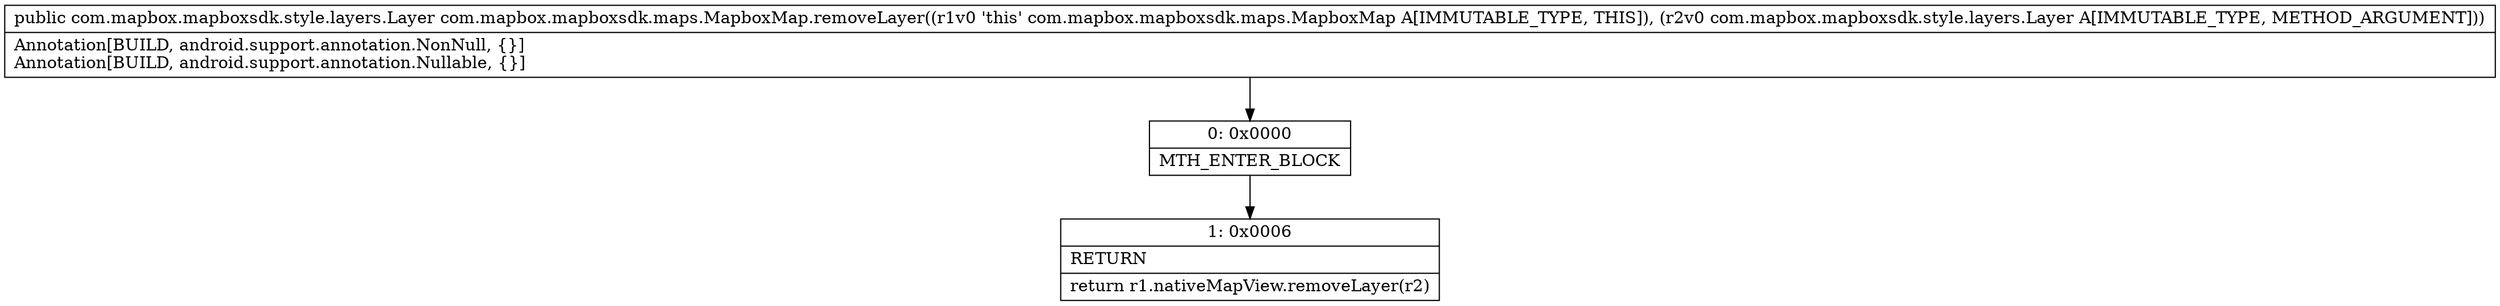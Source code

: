 digraph "CFG forcom.mapbox.mapboxsdk.maps.MapboxMap.removeLayer(Lcom\/mapbox\/mapboxsdk\/style\/layers\/Layer;)Lcom\/mapbox\/mapboxsdk\/style\/layers\/Layer;" {
Node_0 [shape=record,label="{0\:\ 0x0000|MTH_ENTER_BLOCK\l}"];
Node_1 [shape=record,label="{1\:\ 0x0006|RETURN\l|return r1.nativeMapView.removeLayer(r2)\l}"];
MethodNode[shape=record,label="{public com.mapbox.mapboxsdk.style.layers.Layer com.mapbox.mapboxsdk.maps.MapboxMap.removeLayer((r1v0 'this' com.mapbox.mapboxsdk.maps.MapboxMap A[IMMUTABLE_TYPE, THIS]), (r2v0 com.mapbox.mapboxsdk.style.layers.Layer A[IMMUTABLE_TYPE, METHOD_ARGUMENT]))  | Annotation[BUILD, android.support.annotation.NonNull, \{\}]\lAnnotation[BUILD, android.support.annotation.Nullable, \{\}]\l}"];
MethodNode -> Node_0;
Node_0 -> Node_1;
}

